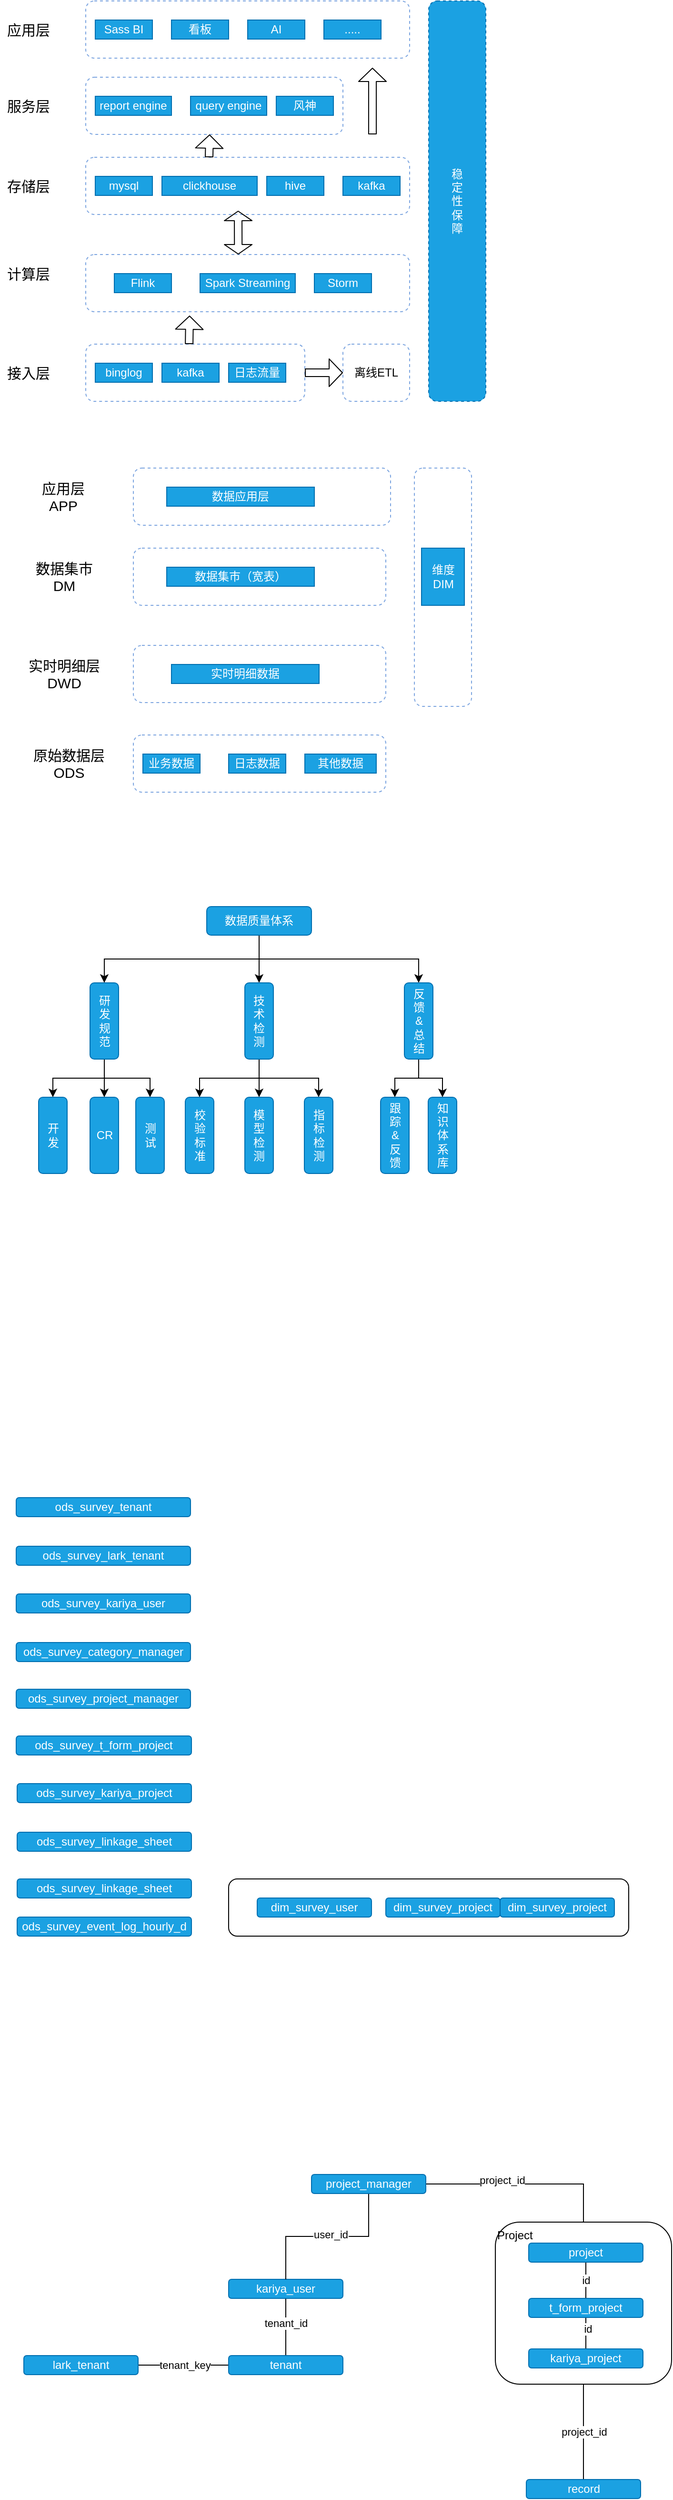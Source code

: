 <mxfile version="13.9.1" type="github">
  <diagram id="M79XpnLEsQZCw-oLoceA" name="Page-1">
    <mxGraphModel dx="1399" dy="826" grid="1" gridSize="10" guides="1" tooltips="1" connect="1" arrows="0" fold="1" page="1" pageScale="1" pageWidth="3300" pageHeight="4681" math="0" shadow="0">
      <root>
        <mxCell id="0" />
        <mxCell id="1" parent="0" />
        <mxCell id="bgfyPfwvlPDdOilsteuH-1" value="" style="rounded=1;whiteSpace=wrap;html=1;dashed=1;strokeColor=#7EA6E0;" parent="1" vertex="1">
          <mxGeometry x="310" y="550" width="230" height="60" as="geometry" />
        </mxCell>
        <mxCell id="bgfyPfwvlPDdOilsteuH-2" value="binglog" style="rounded=0;whiteSpace=wrap;html=1;strokeColor=#006EAF;fillColor=#1ba1e2;fontColor=#ffffff;" parent="1" vertex="1">
          <mxGeometry x="320" y="570" width="60" height="20" as="geometry" />
        </mxCell>
        <mxCell id="bgfyPfwvlPDdOilsteuH-3" value="kafka" style="rounded=0;whiteSpace=wrap;html=1;strokeColor=#006EAF;fillColor=#1ba1e2;fontColor=#ffffff;" parent="1" vertex="1">
          <mxGeometry x="390" y="570" width="60" height="20" as="geometry" />
        </mxCell>
        <mxCell id="bgfyPfwvlPDdOilsteuH-4" value="日志流量" style="rounded=0;whiteSpace=wrap;html=1;strokeColor=#006EAF;fillColor=#1ba1e2;fontColor=#ffffff;" parent="1" vertex="1">
          <mxGeometry x="460" y="570" width="60" height="20" as="geometry" />
        </mxCell>
        <mxCell id="bgfyPfwvlPDdOilsteuH-5" value="&lt;font style=&quot;font-size: 15px&quot;&gt;接入层&lt;/font&gt;" style="text;html=1;strokeColor=none;fillColor=none;align=center;verticalAlign=middle;whiteSpace=wrap;rounded=0;" parent="1" vertex="1">
          <mxGeometry x="220" y="570" width="60" height="20" as="geometry" />
        </mxCell>
        <mxCell id="bgfyPfwvlPDdOilsteuH-6" value="" style="rounded=1;whiteSpace=wrap;html=1;dashed=1;strokeColor=#7EA6E0;" parent="1" vertex="1">
          <mxGeometry x="310" y="456" width="340" height="60" as="geometry" />
        </mxCell>
        <mxCell id="bgfyPfwvlPDdOilsteuH-10" value="Flink" style="rounded=0;whiteSpace=wrap;html=1;strokeColor=#006EAF;fillColor=#1ba1e2;fontColor=#ffffff;" parent="1" vertex="1">
          <mxGeometry x="340" y="476" width="60" height="20" as="geometry" />
        </mxCell>
        <mxCell id="bgfyPfwvlPDdOilsteuH-11" value="Spark Streaming" style="rounded=0;whiteSpace=wrap;html=1;strokeColor=#006EAF;fillColor=#1ba1e2;fontColor=#ffffff;" parent="1" vertex="1">
          <mxGeometry x="430" y="476" width="100" height="20" as="geometry" />
        </mxCell>
        <mxCell id="bgfyPfwvlPDdOilsteuH-12" value="Storm" style="rounded=0;whiteSpace=wrap;html=1;strokeColor=#006EAF;fillColor=#1ba1e2;fontColor=#ffffff;" parent="1" vertex="1">
          <mxGeometry x="550" y="476" width="60" height="20" as="geometry" />
        </mxCell>
        <mxCell id="bgfyPfwvlPDdOilsteuH-13" value="&lt;span style=&quot;font-size: 15px&quot;&gt;计算层&lt;/span&gt;" style="text;html=1;strokeColor=none;fillColor=none;align=center;verticalAlign=middle;whiteSpace=wrap;rounded=0;" parent="1" vertex="1">
          <mxGeometry x="220" y="466" width="60" height="20" as="geometry" />
        </mxCell>
        <mxCell id="bgfyPfwvlPDdOilsteuH-14" value="&lt;span style=&quot;font-size: 15px&quot;&gt;存储层&lt;/span&gt;" style="text;html=1;strokeColor=none;fillColor=none;align=center;verticalAlign=middle;whiteSpace=wrap;rounded=0;" parent="1" vertex="1">
          <mxGeometry x="220" y="374" width="60" height="20" as="geometry" />
        </mxCell>
        <mxCell id="bgfyPfwvlPDdOilsteuH-16" value="" style="rounded=1;whiteSpace=wrap;html=1;dashed=1;strokeColor=#7EA6E0;" parent="1" vertex="1">
          <mxGeometry x="310" y="354" width="340" height="60" as="geometry" />
        </mxCell>
        <mxCell id="bgfyPfwvlPDdOilsteuH-17" value="mysql" style="rounded=0;whiteSpace=wrap;html=1;strokeColor=#006EAF;fillColor=#1ba1e2;fontColor=#ffffff;" parent="1" vertex="1">
          <mxGeometry x="320" y="374" width="60" height="20" as="geometry" />
        </mxCell>
        <mxCell id="bgfyPfwvlPDdOilsteuH-18" value="clickhouse" style="rounded=0;whiteSpace=wrap;html=1;strokeColor=#006EAF;fillColor=#1ba1e2;fontColor=#ffffff;" parent="1" vertex="1">
          <mxGeometry x="390" y="374" width="100" height="20" as="geometry" />
        </mxCell>
        <mxCell id="bgfyPfwvlPDdOilsteuH-19" value="hive" style="rounded=0;whiteSpace=wrap;html=1;strokeColor=#006EAF;fillColor=#1ba1e2;fontColor=#ffffff;" parent="1" vertex="1">
          <mxGeometry x="500" y="374" width="60" height="20" as="geometry" />
        </mxCell>
        <mxCell id="bgfyPfwvlPDdOilsteuH-21" value="kafka" style="rounded=0;whiteSpace=wrap;html=1;strokeColor=#006EAF;fillColor=#1ba1e2;fontColor=#ffffff;" parent="1" vertex="1">
          <mxGeometry x="580" y="374" width="60" height="20" as="geometry" />
        </mxCell>
        <mxCell id="bgfyPfwvlPDdOilsteuH-22" value="&lt;span style=&quot;font-size: 15px&quot;&gt;服务层&lt;/span&gt;" style="text;html=1;strokeColor=none;fillColor=none;align=center;verticalAlign=middle;whiteSpace=wrap;rounded=0;" parent="1" vertex="1">
          <mxGeometry x="220" y="290" width="60" height="20" as="geometry" />
        </mxCell>
        <mxCell id="bgfyPfwvlPDdOilsteuH-23" value="" style="rounded=1;whiteSpace=wrap;html=1;dashed=1;strokeColor=#7EA6E0;" parent="1" vertex="1">
          <mxGeometry x="310" y="270" width="270" height="60" as="geometry" />
        </mxCell>
        <mxCell id="bgfyPfwvlPDdOilsteuH-24" value="report engine" style="rounded=0;whiteSpace=wrap;html=1;strokeColor=#006EAF;fillColor=#1ba1e2;fontColor=#ffffff;" parent="1" vertex="1">
          <mxGeometry x="320" y="290" width="80" height="20" as="geometry" />
        </mxCell>
        <mxCell id="bgfyPfwvlPDdOilsteuH-25" value="query engine" style="rounded=0;whiteSpace=wrap;html=1;strokeColor=#006EAF;fillColor=#1ba1e2;fontColor=#ffffff;" parent="1" vertex="1">
          <mxGeometry x="420" y="290" width="80" height="20" as="geometry" />
        </mxCell>
        <mxCell id="bgfyPfwvlPDdOilsteuH-26" value="风神" style="rounded=0;whiteSpace=wrap;html=1;strokeColor=#006EAF;fillColor=#1ba1e2;fontColor=#ffffff;" parent="1" vertex="1">
          <mxGeometry x="510" y="290" width="60" height="20" as="geometry" />
        </mxCell>
        <mxCell id="bgfyPfwvlPDdOilsteuH-29" value="&lt;span style=&quot;font-size: 15px&quot;&gt;应用层&lt;/span&gt;" style="text;html=1;strokeColor=none;fillColor=none;align=center;verticalAlign=middle;whiteSpace=wrap;rounded=0;" parent="1" vertex="1">
          <mxGeometry x="220" y="210" width="60" height="20" as="geometry" />
        </mxCell>
        <mxCell id="bgfyPfwvlPDdOilsteuH-30" value="" style="shape=flexArrow;endArrow=classic;html=1;width=8;endSize=4.33;exitX=0.472;exitY=0;exitDx=0;exitDy=0;exitPerimeter=0;" parent="1" source="bgfyPfwvlPDdOilsteuH-1" edge="1">
          <mxGeometry width="50" height="50" relative="1" as="geometry">
            <mxPoint x="420" y="550" as="sourcePoint" />
            <mxPoint x="419" y="520" as="targetPoint" />
          </mxGeometry>
        </mxCell>
        <mxCell id="bgfyPfwvlPDdOilsteuH-31" value="离线ETL" style="rounded=1;whiteSpace=wrap;html=1;dashed=1;strokeColor=#7EA6E0;" parent="1" vertex="1">
          <mxGeometry x="580" y="550" width="70" height="60" as="geometry" />
        </mxCell>
        <mxCell id="bgfyPfwvlPDdOilsteuH-32" value="" style="shape=flexArrow;endArrow=classic;html=1;exitX=0.471;exitY=0;exitDx=0;exitDy=0;exitPerimeter=0;startArrow=block;width=8;endSize=3;startSize=3;" parent="1" source="bgfyPfwvlPDdOilsteuH-6" edge="1">
          <mxGeometry width="50" height="50" relative="1" as="geometry">
            <mxPoint x="470" y="447" as="sourcePoint" />
            <mxPoint x="470" y="410" as="targetPoint" />
          </mxGeometry>
        </mxCell>
        <mxCell id="bgfyPfwvlPDdOilsteuH-34" value="" style="rounded=1;whiteSpace=wrap;html=1;dashed=1;strokeColor=#7EA6E0;" parent="1" vertex="1">
          <mxGeometry x="310" y="190" width="340" height="60" as="geometry" />
        </mxCell>
        <mxCell id="bgfyPfwvlPDdOilsteuH-35" value="Sass BI" style="rounded=0;whiteSpace=wrap;html=1;strokeColor=#006EAF;fillColor=#1ba1e2;fontColor=#ffffff;" parent="1" vertex="1">
          <mxGeometry x="320" y="210" width="60" height="20" as="geometry" />
        </mxCell>
        <mxCell id="bgfyPfwvlPDdOilsteuH-36" value="看板" style="rounded=0;whiteSpace=wrap;html=1;strokeColor=#006EAF;fillColor=#1ba1e2;fontColor=#ffffff;" parent="1" vertex="1">
          <mxGeometry x="400" y="210" width="60" height="20" as="geometry" />
        </mxCell>
        <mxCell id="bgfyPfwvlPDdOilsteuH-37" value="AI" style="rounded=0;whiteSpace=wrap;html=1;strokeColor=#006EAF;fillColor=#1ba1e2;fontColor=#ffffff;" parent="1" vertex="1">
          <mxGeometry x="480" y="210" width="60" height="20" as="geometry" />
        </mxCell>
        <mxCell id="bgfyPfwvlPDdOilsteuH-38" value="....." style="rounded=0;whiteSpace=wrap;html=1;strokeColor=#006EAF;fillColor=#1ba1e2;fontColor=#ffffff;" parent="1" vertex="1">
          <mxGeometry x="560" y="210" width="60" height="20" as="geometry" />
        </mxCell>
        <mxCell id="bgfyPfwvlPDdOilsteuH-39" value="" style="shape=flexArrow;endArrow=classic;html=1;width=8;endSize=4.33;exitX=0.472;exitY=0;exitDx=0;exitDy=0;exitPerimeter=0;" parent="1" edge="1">
          <mxGeometry width="50" height="50" relative="1" as="geometry">
            <mxPoint x="439.5" y="354" as="sourcePoint" />
            <mxPoint x="440" y="330" as="targetPoint" />
          </mxGeometry>
        </mxCell>
        <mxCell id="bgfyPfwvlPDdOilsteuH-40" value="" style="shape=flexArrow;endArrow=classic;html=1;width=8;endSize=4.33;" parent="1" edge="1">
          <mxGeometry width="50" height="50" relative="1" as="geometry">
            <mxPoint x="611" y="330" as="sourcePoint" />
            <mxPoint x="611" y="260" as="targetPoint" />
          </mxGeometry>
        </mxCell>
        <mxCell id="bgfyPfwvlPDdOilsteuH-43" value="" style="shape=flexArrow;endArrow=classic;html=1;width=8;endSize=4.33;exitX=1;exitY=0.5;exitDx=0;exitDy=0;entryX=0;entryY=0.5;entryDx=0;entryDy=0;" parent="1" source="bgfyPfwvlPDdOilsteuH-1" target="bgfyPfwvlPDdOilsteuH-31" edge="1">
          <mxGeometry width="50" height="50" relative="1" as="geometry">
            <mxPoint x="560" y="595" as="sourcePoint" />
            <mxPoint x="560" y="565" as="targetPoint" />
          </mxGeometry>
        </mxCell>
        <mxCell id="bgfyPfwvlPDdOilsteuH-78" value="" style="rounded=1;whiteSpace=wrap;html=1;dashed=1;strokeColor=#7EA6E0;" parent="1" vertex="1">
          <mxGeometry x="360" y="960" width="265" height="60" as="geometry" />
        </mxCell>
        <mxCell id="bgfyPfwvlPDdOilsteuH-79" value="业务数据" style="rounded=0;whiteSpace=wrap;html=1;strokeColor=#006EAF;fillColor=#1ba1e2;fontColor=#ffffff;" parent="1" vertex="1">
          <mxGeometry x="370" y="980" width="60" height="20" as="geometry" />
        </mxCell>
        <mxCell id="bgfyPfwvlPDdOilsteuH-80" value="日志数据" style="rounded=0;whiteSpace=wrap;html=1;strokeColor=#006EAF;fillColor=#1ba1e2;fontColor=#ffffff;" parent="1" vertex="1">
          <mxGeometry x="460" y="980" width="60" height="20" as="geometry" />
        </mxCell>
        <mxCell id="bgfyPfwvlPDdOilsteuH-82" value="&lt;span style=&quot;font-size: 15px&quot;&gt;原始数据层&lt;br&gt;ODS&lt;/span&gt;" style="text;html=1;strokeColor=none;fillColor=none;align=center;verticalAlign=middle;whiteSpace=wrap;rounded=0;" parent="1" vertex="1">
          <mxGeometry x="245" y="980" width="95" height="20" as="geometry" />
        </mxCell>
        <mxCell id="bgfyPfwvlPDdOilsteuH-83" value="" style="rounded=1;whiteSpace=wrap;html=1;dashed=1;strokeColor=#7EA6E0;" parent="1" vertex="1">
          <mxGeometry x="360" y="866" width="265" height="60" as="geometry" />
        </mxCell>
        <mxCell id="bgfyPfwvlPDdOilsteuH-84" value="实时明细数据" style="rounded=0;whiteSpace=wrap;html=1;strokeColor=#006EAF;fillColor=#1ba1e2;fontColor=#ffffff;" parent="1" vertex="1">
          <mxGeometry x="400" y="886" width="155" height="20" as="geometry" />
        </mxCell>
        <mxCell id="bgfyPfwvlPDdOilsteuH-89" value="" style="rounded=1;whiteSpace=wrap;html=1;dashed=1;strokeColor=#7EA6E0;" parent="1" vertex="1">
          <mxGeometry x="360" y="764" width="265" height="60" as="geometry" />
        </mxCell>
        <mxCell id="bgfyPfwvlPDdOilsteuH-94" value="&lt;span style=&quot;font-size: 15px&quot;&gt;数据集市&lt;br&gt;DM&lt;/span&gt;" style="text;html=1;strokeColor=none;fillColor=none;align=center;verticalAlign=middle;whiteSpace=wrap;rounded=0;" parent="1" vertex="1">
          <mxGeometry x="245" y="784" width="85" height="20" as="geometry" />
        </mxCell>
        <mxCell id="bgfyPfwvlPDdOilsteuH-95" value="" style="rounded=1;whiteSpace=wrap;html=1;dashed=1;strokeColor=#7EA6E0;" parent="1" vertex="1">
          <mxGeometry x="360" y="680" width="270" height="60" as="geometry" />
        </mxCell>
        <mxCell id="bgfyPfwvlPDdOilsteuH-111" value="&lt;span style=&quot;font-size: 15px&quot;&gt;实时明细层&lt;br&gt;DWD&lt;/span&gt;" style="text;html=1;strokeColor=none;fillColor=none;align=center;verticalAlign=middle;whiteSpace=wrap;rounded=0;" parent="1" vertex="1">
          <mxGeometry x="245" y="886" width="85" height="20" as="geometry" />
        </mxCell>
        <mxCell id="bgfyPfwvlPDdOilsteuH-112" value="其他数据" style="rounded=0;whiteSpace=wrap;html=1;strokeColor=#006EAF;fillColor=#1ba1e2;fontColor=#ffffff;" parent="1" vertex="1">
          <mxGeometry x="540" y="980" width="75" height="20" as="geometry" />
        </mxCell>
        <mxCell id="PipZsdS4lfU_SCJFxtn--1" value="数据集市（宽表）" style="rounded=0;whiteSpace=wrap;html=1;strokeColor=#006EAF;fillColor=#1ba1e2;fontColor=#ffffff;" parent="1" vertex="1">
          <mxGeometry x="395" y="784" width="155" height="20" as="geometry" />
        </mxCell>
        <mxCell id="PipZsdS4lfU_SCJFxtn--2" value="&lt;span style=&quot;font-size: 15px&quot;&gt;应用层&lt;br&gt;APP&lt;/span&gt;" style="text;html=1;strokeColor=none;fillColor=none;align=center;verticalAlign=middle;whiteSpace=wrap;rounded=0;" parent="1" vertex="1">
          <mxGeometry x="255" y="700" width="62.5" height="20" as="geometry" />
        </mxCell>
        <mxCell id="PipZsdS4lfU_SCJFxtn--3" value="数据应用层" style="rounded=0;whiteSpace=wrap;html=1;strokeColor=#006EAF;fillColor=#1ba1e2;fontColor=#ffffff;" parent="1" vertex="1">
          <mxGeometry x="395" y="700" width="155" height="20" as="geometry" />
        </mxCell>
        <mxCell id="PipZsdS4lfU_SCJFxtn--6" value="" style="rounded=1;whiteSpace=wrap;html=1;dashed=1;strokeColor=#7EA6E0;" parent="1" vertex="1">
          <mxGeometry x="655" y="680" width="60" height="250" as="geometry" />
        </mxCell>
        <mxCell id="PipZsdS4lfU_SCJFxtn--7" value="维度&lt;br&gt;DIM" style="rounded=0;whiteSpace=wrap;html=1;strokeColor=#006EAF;fillColor=#1ba1e2;fontColor=#ffffff;" parent="1" vertex="1">
          <mxGeometry x="662.5" y="764" width="45" height="60" as="geometry" />
        </mxCell>
        <mxCell id="PipZsdS4lfU_SCJFxtn--8" value="稳&lt;br&gt;定&lt;br&gt;性&lt;br&gt;保&lt;br&gt;障" style="rounded=1;whiteSpace=wrap;html=1;dashed=1;strokeColor=#006EAF;fillColor=#1ba1e2;fontColor=#ffffff;" parent="1" vertex="1">
          <mxGeometry x="670" y="190" width="60" height="420" as="geometry" />
        </mxCell>
        <mxCell id="PipZsdS4lfU_SCJFxtn--13" style="edgeStyle=orthogonalEdgeStyle;rounded=0;orthogonalLoop=1;jettySize=auto;html=1;exitX=0.5;exitY=1;exitDx=0;exitDy=0;entryX=0.5;entryY=0;entryDx=0;entryDy=0;" parent="1" source="PipZsdS4lfU_SCJFxtn--9" target="PipZsdS4lfU_SCJFxtn--10" edge="1">
          <mxGeometry relative="1" as="geometry" />
        </mxCell>
        <mxCell id="PipZsdS4lfU_SCJFxtn--14" style="edgeStyle=orthogonalEdgeStyle;rounded=0;orthogonalLoop=1;jettySize=auto;html=1;exitX=0.5;exitY=1;exitDx=0;exitDy=0;entryX=0.5;entryY=0;entryDx=0;entryDy=0;" parent="1" source="PipZsdS4lfU_SCJFxtn--9" target="PipZsdS4lfU_SCJFxtn--11" edge="1">
          <mxGeometry relative="1" as="geometry" />
        </mxCell>
        <mxCell id="PipZsdS4lfU_SCJFxtn--15" style="edgeStyle=orthogonalEdgeStyle;rounded=0;orthogonalLoop=1;jettySize=auto;html=1;exitX=0.5;exitY=1;exitDx=0;exitDy=0;entryX=0.5;entryY=0;entryDx=0;entryDy=0;" parent="1" source="PipZsdS4lfU_SCJFxtn--9" target="PipZsdS4lfU_SCJFxtn--12" edge="1">
          <mxGeometry relative="1" as="geometry" />
        </mxCell>
        <mxCell id="PipZsdS4lfU_SCJFxtn--9" value="数据质量体系" style="rounded=1;whiteSpace=wrap;html=1;fillColor=#1ba1e2;strokeColor=#006EAF;fontColor=#ffffff;" parent="1" vertex="1">
          <mxGeometry x="437" y="1140" width="110" height="30" as="geometry" />
        </mxCell>
        <mxCell id="PipZsdS4lfU_SCJFxtn--24" style="edgeStyle=orthogonalEdgeStyle;rounded=0;orthogonalLoop=1;jettySize=auto;html=1;exitX=0.5;exitY=1;exitDx=0;exitDy=0;entryX=0.5;entryY=0;entryDx=0;entryDy=0;" parent="1" source="PipZsdS4lfU_SCJFxtn--10" target="PipZsdS4lfU_SCJFxtn--21" edge="1">
          <mxGeometry relative="1" as="geometry" />
        </mxCell>
        <mxCell id="PipZsdS4lfU_SCJFxtn--25" style="edgeStyle=orthogonalEdgeStyle;rounded=0;orthogonalLoop=1;jettySize=auto;html=1;exitX=0.5;exitY=1;exitDx=0;exitDy=0;entryX=0.5;entryY=0;entryDx=0;entryDy=0;" parent="1" source="PipZsdS4lfU_SCJFxtn--10" target="PipZsdS4lfU_SCJFxtn--22" edge="1">
          <mxGeometry relative="1" as="geometry" />
        </mxCell>
        <mxCell id="PipZsdS4lfU_SCJFxtn--26" style="edgeStyle=orthogonalEdgeStyle;rounded=0;orthogonalLoop=1;jettySize=auto;html=1;exitX=0.5;exitY=1;exitDx=0;exitDy=0;" parent="1" source="PipZsdS4lfU_SCJFxtn--10" target="PipZsdS4lfU_SCJFxtn--23" edge="1">
          <mxGeometry relative="1" as="geometry" />
        </mxCell>
        <mxCell id="PipZsdS4lfU_SCJFxtn--10" value="研&lt;br&gt;发&lt;br&gt;规&lt;br&gt;范" style="rounded=1;whiteSpace=wrap;html=1;fillColor=#1ba1e2;strokeColor=#006EAF;fontColor=#ffffff;" parent="1" vertex="1">
          <mxGeometry x="314.5" y="1220" width="30" height="80" as="geometry" />
        </mxCell>
        <mxCell id="PipZsdS4lfU_SCJFxtn--27" style="edgeStyle=orthogonalEdgeStyle;rounded=0;orthogonalLoop=1;jettySize=auto;html=1;exitX=0.5;exitY=1;exitDx=0;exitDy=0;entryX=0.5;entryY=0;entryDx=0;entryDy=0;" parent="1" source="PipZsdS4lfU_SCJFxtn--11" target="PipZsdS4lfU_SCJFxtn--19" edge="1">
          <mxGeometry relative="1" as="geometry" />
        </mxCell>
        <mxCell id="PipZsdS4lfU_SCJFxtn--28" style="edgeStyle=orthogonalEdgeStyle;rounded=0;orthogonalLoop=1;jettySize=auto;html=1;exitX=0.5;exitY=1;exitDx=0;exitDy=0;entryX=0.5;entryY=0;entryDx=0;entryDy=0;" parent="1" source="PipZsdS4lfU_SCJFxtn--11" target="PipZsdS4lfU_SCJFxtn--18" edge="1">
          <mxGeometry relative="1" as="geometry" />
        </mxCell>
        <mxCell id="PipZsdS4lfU_SCJFxtn--29" style="edgeStyle=orthogonalEdgeStyle;rounded=0;orthogonalLoop=1;jettySize=auto;html=1;exitX=0.5;exitY=1;exitDx=0;exitDy=0;" parent="1" source="PipZsdS4lfU_SCJFxtn--11" target="PipZsdS4lfU_SCJFxtn--20" edge="1">
          <mxGeometry relative="1" as="geometry" />
        </mxCell>
        <mxCell id="PipZsdS4lfU_SCJFxtn--11" value="技&lt;br&gt;术&lt;br&gt;检&lt;br&gt;测" style="rounded=1;whiteSpace=wrap;html=1;fillColor=#1ba1e2;strokeColor=#006EAF;fontColor=#ffffff;" parent="1" vertex="1">
          <mxGeometry x="477" y="1220" width="30" height="80" as="geometry" />
        </mxCell>
        <mxCell id="PipZsdS4lfU_SCJFxtn--32" style="edgeStyle=orthogonalEdgeStyle;rounded=0;orthogonalLoop=1;jettySize=auto;html=1;exitX=0.5;exitY=1;exitDx=0;exitDy=0;entryX=0.5;entryY=0;entryDx=0;entryDy=0;" parent="1" source="PipZsdS4lfU_SCJFxtn--12" target="PipZsdS4lfU_SCJFxtn--30" edge="1">
          <mxGeometry relative="1" as="geometry" />
        </mxCell>
        <mxCell id="PipZsdS4lfU_SCJFxtn--33" style="edgeStyle=orthogonalEdgeStyle;rounded=0;orthogonalLoop=1;jettySize=auto;html=1;exitX=0.5;exitY=1;exitDx=0;exitDy=0;entryX=0.5;entryY=0;entryDx=0;entryDy=0;" parent="1" source="PipZsdS4lfU_SCJFxtn--12" target="PipZsdS4lfU_SCJFxtn--31" edge="1">
          <mxGeometry relative="1" as="geometry" />
        </mxCell>
        <mxCell id="PipZsdS4lfU_SCJFxtn--12" value="反&lt;br&gt;馈&lt;br&gt;&amp;amp;&lt;br&gt;总&lt;br&gt;结" style="rounded=1;whiteSpace=wrap;html=1;fillColor=#1ba1e2;strokeColor=#006EAF;fontColor=#ffffff;" parent="1" vertex="1">
          <mxGeometry x="644.5" y="1220" width="30" height="80" as="geometry" />
        </mxCell>
        <mxCell id="PipZsdS4lfU_SCJFxtn--18" value="模&lt;br&gt;型&lt;br&gt;检&lt;br&gt;测" style="rounded=1;whiteSpace=wrap;html=1;fillColor=#1ba1e2;strokeColor=#006EAF;fontColor=#ffffff;" parent="1" vertex="1">
          <mxGeometry x="477" y="1340" width="30" height="80" as="geometry" />
        </mxCell>
        <mxCell id="PipZsdS4lfU_SCJFxtn--19" value="校&lt;br&gt;验&lt;br&gt;标&lt;br&gt;准" style="rounded=1;whiteSpace=wrap;html=1;fillColor=#1ba1e2;strokeColor=#006EAF;fontColor=#ffffff;" parent="1" vertex="1">
          <mxGeometry x="414.5" y="1340" width="30" height="80" as="geometry" />
        </mxCell>
        <mxCell id="PipZsdS4lfU_SCJFxtn--20" value="指&lt;br&gt;标&lt;br&gt;检&lt;br&gt;测" style="rounded=1;whiteSpace=wrap;html=1;fillColor=#1ba1e2;strokeColor=#006EAF;fontColor=#ffffff;" parent="1" vertex="1">
          <mxGeometry x="539.5" y="1340" width="30" height="80" as="geometry" />
        </mxCell>
        <mxCell id="PipZsdS4lfU_SCJFxtn--21" value="开&lt;br&gt;发" style="rounded=1;whiteSpace=wrap;html=1;fillColor=#1ba1e2;strokeColor=#006EAF;fontColor=#ffffff;" parent="1" vertex="1">
          <mxGeometry x="260.5" y="1340" width="30" height="80" as="geometry" />
        </mxCell>
        <mxCell id="PipZsdS4lfU_SCJFxtn--22" value="CR" style="rounded=1;whiteSpace=wrap;html=1;fillColor=#1ba1e2;strokeColor=#006EAF;fontColor=#ffffff;" parent="1" vertex="1">
          <mxGeometry x="314.5" y="1340" width="30" height="80" as="geometry" />
        </mxCell>
        <mxCell id="PipZsdS4lfU_SCJFxtn--23" value="测&lt;br&gt;试" style="rounded=1;whiteSpace=wrap;html=1;fillColor=#1ba1e2;strokeColor=#006EAF;fontColor=#ffffff;" parent="1" vertex="1">
          <mxGeometry x="362.5" y="1340" width="30" height="80" as="geometry" />
        </mxCell>
        <mxCell id="PipZsdS4lfU_SCJFxtn--30" value="跟&lt;br&gt;踪&lt;br&gt;&amp;amp;&lt;br&gt;反&lt;br&gt;馈" style="rounded=1;whiteSpace=wrap;html=1;fillColor=#1ba1e2;strokeColor=#006EAF;fontColor=#ffffff;" parent="1" vertex="1">
          <mxGeometry x="619.5" y="1340" width="30" height="80" as="geometry" />
        </mxCell>
        <mxCell id="PipZsdS4lfU_SCJFxtn--31" value="知&lt;br&gt;识&lt;br&gt;体&lt;br&gt;系&lt;br&gt;库" style="rounded=1;whiteSpace=wrap;html=1;fillColor=#1ba1e2;strokeColor=#006EAF;fontColor=#ffffff;" parent="1" vertex="1">
          <mxGeometry x="669.5" y="1340" width="30" height="80" as="geometry" />
        </mxCell>
        <mxCell id="6BvT9SH8g7XMBewtR86z-1" value="ods_survey_tenant" style="rounded=1;whiteSpace=wrap;html=1;fillColor=#1ba1e2;strokeColor=#006EAF;fontColor=#ffffff;" vertex="1" parent="1">
          <mxGeometry x="237" y="1760" width="183" height="20" as="geometry" />
        </mxCell>
        <mxCell id="6BvT9SH8g7XMBewtR86z-3" value="ods_survey_lark_tenant" style="rounded=1;whiteSpace=wrap;html=1;fillColor=#1ba1e2;strokeColor=#006EAF;fontColor=#ffffff;" vertex="1" parent="1">
          <mxGeometry x="237" y="1811" width="183" height="20" as="geometry" />
        </mxCell>
        <mxCell id="6BvT9SH8g7XMBewtR86z-4" value="ods_survey_kariya_user" style="rounded=1;whiteSpace=wrap;html=1;fillColor=#1ba1e2;strokeColor=#006EAF;fontColor=#ffffff;" vertex="1" parent="1">
          <mxGeometry x="237" y="1861" width="183" height="20" as="geometry" />
        </mxCell>
        <mxCell id="6BvT9SH8g7XMBewtR86z-5" value="ods_survey_category_manager" style="rounded=1;whiteSpace=wrap;html=1;fillColor=#1ba1e2;strokeColor=#006EAF;fontColor=#ffffff;" vertex="1" parent="1">
          <mxGeometry x="237" y="1912" width="183" height="20" as="geometry" />
        </mxCell>
        <mxCell id="6BvT9SH8g7XMBewtR86z-6" value="ods_survey_project_manager" style="rounded=1;whiteSpace=wrap;html=1;fillColor=#1ba1e2;strokeColor=#006EAF;fontColor=#ffffff;" vertex="1" parent="1">
          <mxGeometry x="237" y="1961" width="183" height="20" as="geometry" />
        </mxCell>
        <mxCell id="6BvT9SH8g7XMBewtR86z-7" value="ods_survey_t_form_project" style="rounded=1;whiteSpace=wrap;html=1;fillColor=#1ba1e2;strokeColor=#006EAF;fontColor=#ffffff;" vertex="1" parent="1">
          <mxGeometry x="237" y="2010" width="184" height="20" as="geometry" />
        </mxCell>
        <mxCell id="6BvT9SH8g7XMBewtR86z-8" value="ods_survey_kariya_project" style="rounded=1;whiteSpace=wrap;html=1;fillColor=#1ba1e2;strokeColor=#006EAF;fontColor=#ffffff;" vertex="1" parent="1">
          <mxGeometry x="238" y="2060" width="183" height="20" as="geometry" />
        </mxCell>
        <mxCell id="6BvT9SH8g7XMBewtR86z-9" value="ods_survey_linkage_sheet" style="rounded=1;whiteSpace=wrap;html=1;fillColor=#1ba1e2;strokeColor=#006EAF;fontColor=#ffffff;" vertex="1" parent="1">
          <mxGeometry x="238" y="2111" width="183" height="20" as="geometry" />
        </mxCell>
        <mxCell id="6BvT9SH8g7XMBewtR86z-10" value="ods_survey_linkage_sheet" style="rounded=1;whiteSpace=wrap;html=1;fillColor=#1ba1e2;strokeColor=#006EAF;fontColor=#ffffff;" vertex="1" parent="1">
          <mxGeometry x="238" y="2160" width="183" height="20" as="geometry" />
        </mxCell>
        <mxCell id="6BvT9SH8g7XMBewtR86z-11" value="ods_survey_event_log_hourly_d" style="rounded=1;whiteSpace=wrap;html=1;fillColor=#1ba1e2;strokeColor=#006EAF;fontColor=#ffffff;" vertex="1" parent="1">
          <mxGeometry x="238" y="2200" width="183" height="20" as="geometry" />
        </mxCell>
        <mxCell id="6BvT9SH8g7XMBewtR86z-17" value="" style="rounded=1;whiteSpace=wrap;html=1;" vertex="1" parent="1">
          <mxGeometry x="460" y="2160" width="420" height="60" as="geometry" />
        </mxCell>
        <mxCell id="6BvT9SH8g7XMBewtR86z-18" value="dim_survey_user" style="rounded=1;whiteSpace=wrap;html=1;fillColor=#1ba1e2;strokeColor=#006EAF;fontColor=#ffffff;" vertex="1" parent="1">
          <mxGeometry x="490" y="2180" width="120" height="20" as="geometry" />
        </mxCell>
        <mxCell id="6BvT9SH8g7XMBewtR86z-19" value="dim_survey_project" style="rounded=1;whiteSpace=wrap;html=1;fillColor=#1ba1e2;strokeColor=#006EAF;fontColor=#ffffff;" vertex="1" parent="1">
          <mxGeometry x="625" y="2180" width="120" height="20" as="geometry" />
        </mxCell>
        <mxCell id="6BvT9SH8g7XMBewtR86z-20" value="dim_survey_project" style="rounded=1;whiteSpace=wrap;html=1;fillColor=#1ba1e2;strokeColor=#006EAF;fontColor=#ffffff;" vertex="1" parent="1">
          <mxGeometry x="745" y="2180" width="120" height="20" as="geometry" />
        </mxCell>
        <mxCell id="6BvT9SH8g7XMBewtR86z-42" style="edgeStyle=orthogonalEdgeStyle;rounded=0;orthogonalLoop=1;jettySize=auto;html=1;exitX=0.5;exitY=1;exitDx=0;exitDy=0;entryX=0.5;entryY=0;entryDx=0;entryDy=0;endArrow=none;endFill=0;" edge="1" parent="1" source="6BvT9SH8g7XMBewtR86z-21" target="6BvT9SH8g7XMBewtR86z-36">
          <mxGeometry relative="1" as="geometry" />
        </mxCell>
        <mxCell id="6BvT9SH8g7XMBewtR86z-43" value="project_id" style="edgeLabel;html=1;align=center;verticalAlign=middle;resizable=0;points=[];" vertex="1" connectable="0" parent="6BvT9SH8g7XMBewtR86z-42">
          <mxGeometry x="-0.12" y="-3" relative="1" as="geometry">
            <mxPoint x="3" y="6" as="offset" />
          </mxGeometry>
        </mxCell>
        <mxCell id="6BvT9SH8g7XMBewtR86z-21" value="Project" style="rounded=1;whiteSpace=wrap;html=1;align=left;verticalAlign=top;" vertex="1" parent="1">
          <mxGeometry x="740" y="2520" width="185" height="170" as="geometry" />
        </mxCell>
        <mxCell id="6BvT9SH8g7XMBewtR86z-26" value="id" style="edgeStyle=orthogonalEdgeStyle;rounded=0;orthogonalLoop=1;jettySize=auto;html=1;exitX=0.5;exitY=1;exitDx=0;exitDy=0;entryX=0.5;entryY=0;entryDx=0;entryDy=0;endArrow=none;endFill=0;" edge="1" parent="1" source="6BvT9SH8g7XMBewtR86z-22" target="6BvT9SH8g7XMBewtR86z-23">
          <mxGeometry relative="1" as="geometry" />
        </mxCell>
        <mxCell id="6BvT9SH8g7XMBewtR86z-22" value="project" style="rounded=1;whiteSpace=wrap;html=1;fillColor=#1ba1e2;strokeColor=#006EAF;fontColor=#ffffff;" vertex="1" parent="1">
          <mxGeometry x="775" y="2542" width="120" height="20" as="geometry" />
        </mxCell>
        <mxCell id="6BvT9SH8g7XMBewtR86z-27" style="edgeStyle=orthogonalEdgeStyle;rounded=0;orthogonalLoop=1;jettySize=auto;html=1;exitX=0.5;exitY=1;exitDx=0;exitDy=0;entryX=0.5;entryY=0;entryDx=0;entryDy=0;endArrow=none;endFill=0;" edge="1" parent="1" source="6BvT9SH8g7XMBewtR86z-23" target="6BvT9SH8g7XMBewtR86z-24">
          <mxGeometry relative="1" as="geometry" />
        </mxCell>
        <mxCell id="6BvT9SH8g7XMBewtR86z-28" value="id" style="edgeLabel;html=1;align=center;verticalAlign=middle;resizable=0;points=[];" vertex="1" connectable="0" parent="6BvT9SH8g7XMBewtR86z-27">
          <mxGeometry x="-0.273" y="2" relative="1" as="geometry">
            <mxPoint as="offset" />
          </mxGeometry>
        </mxCell>
        <mxCell id="6BvT9SH8g7XMBewtR86z-23" value="t_form_project" style="rounded=1;whiteSpace=wrap;html=1;fillColor=#1ba1e2;strokeColor=#006EAF;fontColor=#ffffff;" vertex="1" parent="1">
          <mxGeometry x="775" y="2600" width="120" height="20" as="geometry" />
        </mxCell>
        <mxCell id="6BvT9SH8g7XMBewtR86z-24" value="kariya_project" style="rounded=1;whiteSpace=wrap;html=1;fillColor=#1ba1e2;strokeColor=#006EAF;fontColor=#ffffff;" vertex="1" parent="1">
          <mxGeometry x="775" y="2653" width="120" height="20" as="geometry" />
        </mxCell>
        <mxCell id="6BvT9SH8g7XMBewtR86z-34" style="edgeStyle=orthogonalEdgeStyle;rounded=0;orthogonalLoop=1;jettySize=auto;html=1;exitX=0.5;exitY=1;exitDx=0;exitDy=0;endArrow=none;endFill=0;" edge="1" parent="1" source="6BvT9SH8g7XMBewtR86z-29" target="6BvT9SH8g7XMBewtR86z-31">
          <mxGeometry relative="1" as="geometry" />
        </mxCell>
        <mxCell id="6BvT9SH8g7XMBewtR86z-35" value="tenant_id" style="edgeLabel;html=1;align=center;verticalAlign=middle;resizable=0;points=[];" vertex="1" connectable="0" parent="6BvT9SH8g7XMBewtR86z-34">
          <mxGeometry x="-0.133" relative="1" as="geometry">
            <mxPoint as="offset" />
          </mxGeometry>
        </mxCell>
        <mxCell id="6BvT9SH8g7XMBewtR86z-29" value="kariya_user" style="rounded=1;whiteSpace=wrap;html=1;fillColor=#1ba1e2;strokeColor=#006EAF;fontColor=#ffffff;" vertex="1" parent="1">
          <mxGeometry x="460" y="2580" width="120" height="20" as="geometry" />
        </mxCell>
        <mxCell id="6BvT9SH8g7XMBewtR86z-32" style="edgeStyle=orthogonalEdgeStyle;rounded=0;orthogonalLoop=1;jettySize=auto;html=1;exitX=1;exitY=0.5;exitDx=0;exitDy=0;entryX=0;entryY=0.5;entryDx=0;entryDy=0;endArrow=none;endFill=0;" edge="1" parent="1" source="6BvT9SH8g7XMBewtR86z-30" target="6BvT9SH8g7XMBewtR86z-31">
          <mxGeometry relative="1" as="geometry" />
        </mxCell>
        <mxCell id="6BvT9SH8g7XMBewtR86z-33" value="tenant_key" style="edgeLabel;html=1;align=center;verticalAlign=middle;resizable=0;points=[];" vertex="1" connectable="0" parent="6BvT9SH8g7XMBewtR86z-32">
          <mxGeometry x="0.031" relative="1" as="geometry">
            <mxPoint as="offset" />
          </mxGeometry>
        </mxCell>
        <mxCell id="6BvT9SH8g7XMBewtR86z-30" value="lark_tenant" style="rounded=1;whiteSpace=wrap;html=1;fillColor=#1ba1e2;strokeColor=#006EAF;fontColor=#ffffff;" vertex="1" parent="1">
          <mxGeometry x="245" y="2660" width="120" height="20" as="geometry" />
        </mxCell>
        <mxCell id="6BvT9SH8g7XMBewtR86z-31" value="tenant" style="rounded=1;whiteSpace=wrap;html=1;fillColor=#1ba1e2;strokeColor=#006EAF;fontColor=#ffffff;" vertex="1" parent="1">
          <mxGeometry x="460" y="2660" width="120" height="20" as="geometry" />
        </mxCell>
        <mxCell id="6BvT9SH8g7XMBewtR86z-36" value="record" style="rounded=1;whiteSpace=wrap;html=1;fillColor=#1ba1e2;strokeColor=#006EAF;fontColor=#ffffff;" vertex="1" parent="1">
          <mxGeometry x="772.5" y="2790" width="120" height="20" as="geometry" />
        </mxCell>
        <mxCell id="6BvT9SH8g7XMBewtR86z-38" style="edgeStyle=orthogonalEdgeStyle;rounded=0;orthogonalLoop=1;jettySize=auto;html=1;exitX=1;exitY=0.5;exitDx=0;exitDy=0;endArrow=none;endFill=0;" edge="1" parent="1" source="6BvT9SH8g7XMBewtR86z-37" target="6BvT9SH8g7XMBewtR86z-21">
          <mxGeometry relative="1" as="geometry" />
        </mxCell>
        <mxCell id="6BvT9SH8g7XMBewtR86z-39" value="project_id" style="edgeLabel;html=1;align=center;verticalAlign=middle;resizable=0;points=[];" vertex="1" connectable="0" parent="6BvT9SH8g7XMBewtR86z-38">
          <mxGeometry x="-0.221" y="4" relative="1" as="geometry">
            <mxPoint as="offset" />
          </mxGeometry>
        </mxCell>
        <mxCell id="6BvT9SH8g7XMBewtR86z-40" style="edgeStyle=orthogonalEdgeStyle;rounded=0;orthogonalLoop=1;jettySize=auto;html=1;exitX=0.5;exitY=1;exitDx=0;exitDy=0;endArrow=none;endFill=0;" edge="1" parent="1" source="6BvT9SH8g7XMBewtR86z-37" target="6BvT9SH8g7XMBewtR86z-29">
          <mxGeometry relative="1" as="geometry" />
        </mxCell>
        <mxCell id="6BvT9SH8g7XMBewtR86z-41" value="user_id" style="edgeLabel;html=1;align=center;verticalAlign=middle;resizable=0;points=[];" vertex="1" connectable="0" parent="6BvT9SH8g7XMBewtR86z-40">
          <mxGeometry x="-0.04" y="-2" relative="1" as="geometry">
            <mxPoint as="offset" />
          </mxGeometry>
        </mxCell>
        <mxCell id="6BvT9SH8g7XMBewtR86z-37" value="project_manager" style="rounded=1;whiteSpace=wrap;html=1;fillColor=#1ba1e2;strokeColor=#006EAF;fontColor=#ffffff;" vertex="1" parent="1">
          <mxGeometry x="547" y="2470" width="120" height="20" as="geometry" />
        </mxCell>
      </root>
    </mxGraphModel>
  </diagram>
</mxfile>
